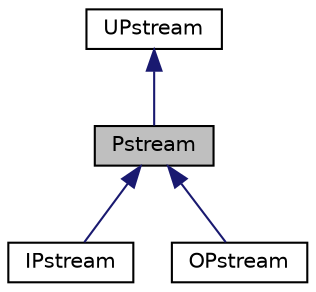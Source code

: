 digraph "Pstream"
{
  bgcolor="transparent";
  edge [fontname="Helvetica",fontsize="10",labelfontname="Helvetica",labelfontsize="10"];
  node [fontname="Helvetica",fontsize="10",shape=record];
  Node0 [label="Pstream",height=0.2,width=0.4,color="black", fillcolor="grey75", style="filled", fontcolor="black"];
  Node1 -> Node0 [dir="back",color="midnightblue",fontsize="10",style="solid",fontname="Helvetica"];
  Node1 [label="UPstream",height=0.2,width=0.4,color="black",URL="$a27377.html",tooltip="Inter-processor communications stream. "];
  Node0 -> Node2 [dir="back",color="midnightblue",fontsize="10",style="solid",fontname="Helvetica"];
  Node2 [label="IPstream",height=0.2,width=0.4,color="black",URL="$a27349.html",tooltip="Input inter-processor communications stream. "];
  Node0 -> Node3 [dir="back",color="midnightblue",fontsize="10",style="solid",fontname="Helvetica"];
  Node3 [label="OPstream",height=0.2,width=0.4,color="black",URL="$a27353.html",tooltip="Output inter-processor communications stream. "];
}
